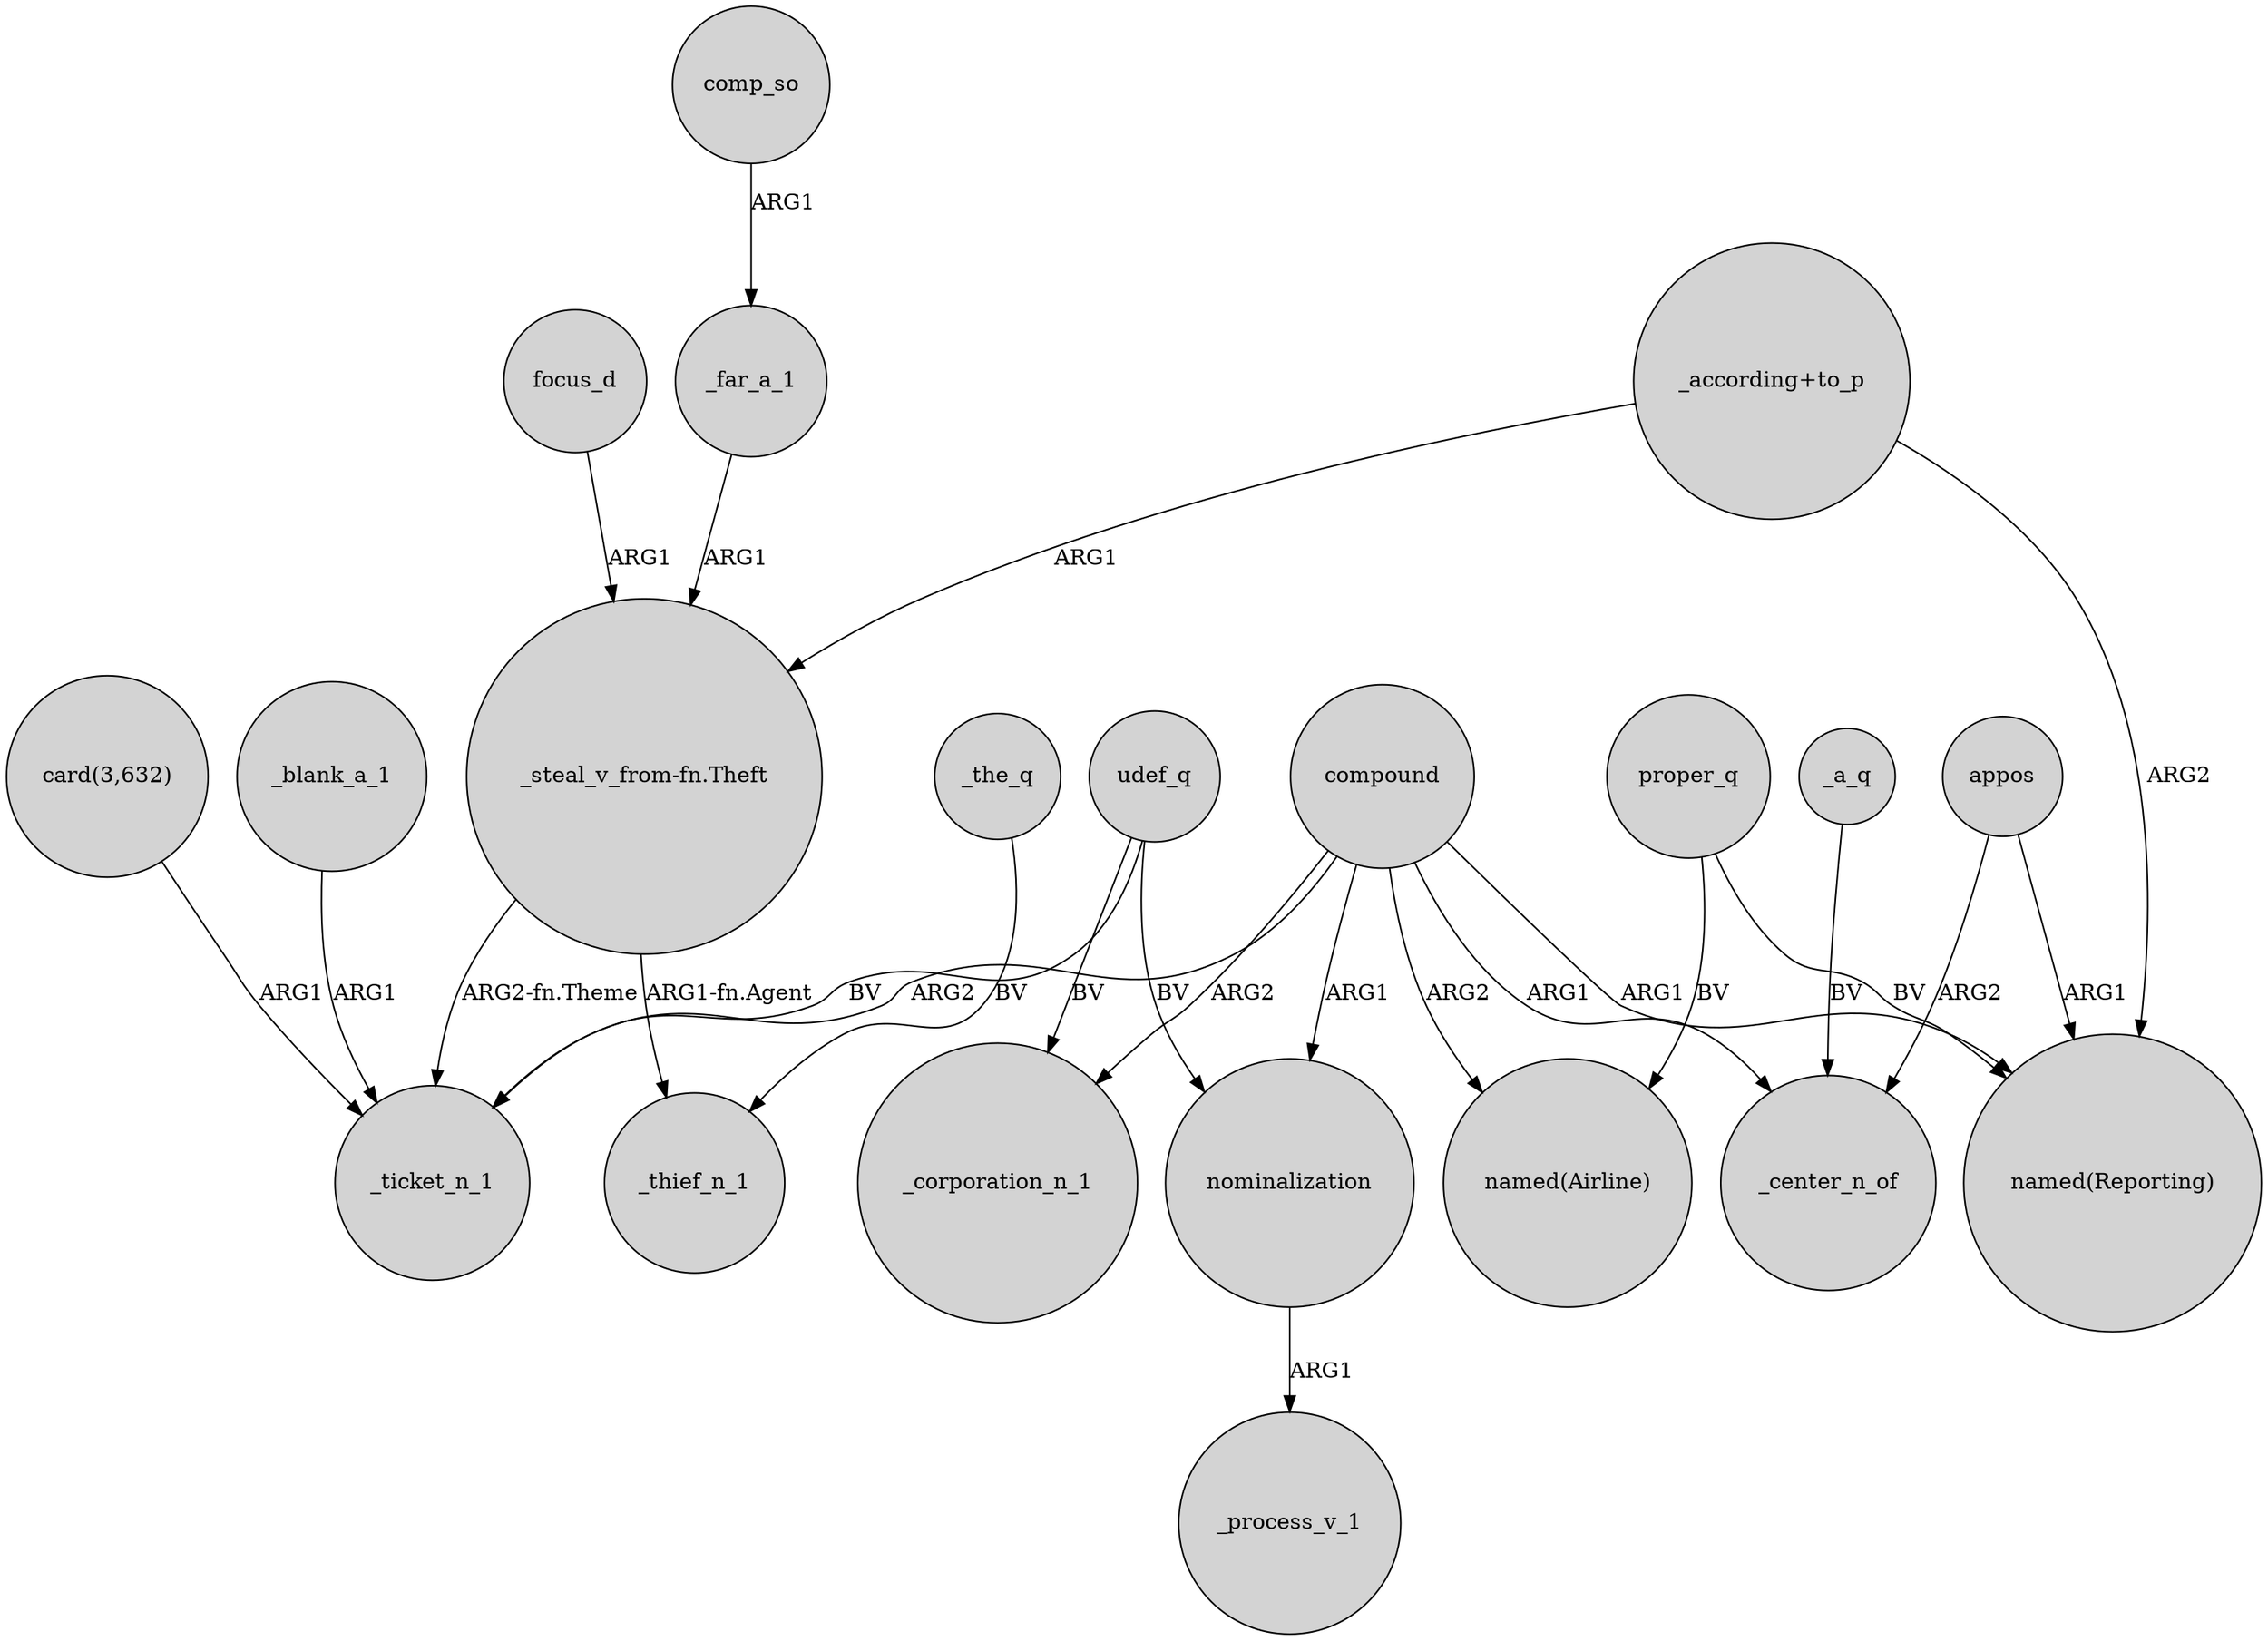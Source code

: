 digraph {
	node [shape=circle style=filled]
	"_steal_v_from-fn.Theft" -> _ticket_n_1 [label="ARG2-fn.Theme"]
	nominalization -> _process_v_1 [label=ARG1]
	compound -> "named(Reporting)" [label=ARG1]
	_a_q -> _center_n_of [label=BV]
	udef_q -> _ticket_n_1 [label=BV]
	"card(3,632)" -> _ticket_n_1 [label=ARG1]
	focus_d -> "_steal_v_from-fn.Theft" [label=ARG1]
	compound -> _corporation_n_1 [label=ARG2]
	comp_so -> _far_a_1 [label=ARG1]
	_the_q -> _thief_n_1 [label=BV]
	udef_q -> _corporation_n_1 [label=BV]
	appos -> "named(Reporting)" [label=ARG1]
	"_steal_v_from-fn.Theft" -> _thief_n_1 [label="ARG1-fn.Agent"]
	compound -> _ticket_n_1 [label=ARG2]
	proper_q -> "named(Reporting)" [label=BV]
	compound -> _center_n_of [label=ARG1]
	appos -> _center_n_of [label=ARG2]
	udef_q -> nominalization [label=BV]
	compound -> "named(Airline)" [label=ARG2]
	"_according+to_p" -> "named(Reporting)" [label=ARG2]
	_far_a_1 -> "_steal_v_from-fn.Theft" [label=ARG1]
	proper_q -> "named(Airline)" [label=BV]
	_blank_a_1 -> _ticket_n_1 [label=ARG1]
	compound -> nominalization [label=ARG1]
	"_according+to_p" -> "_steal_v_from-fn.Theft" [label=ARG1]
}
